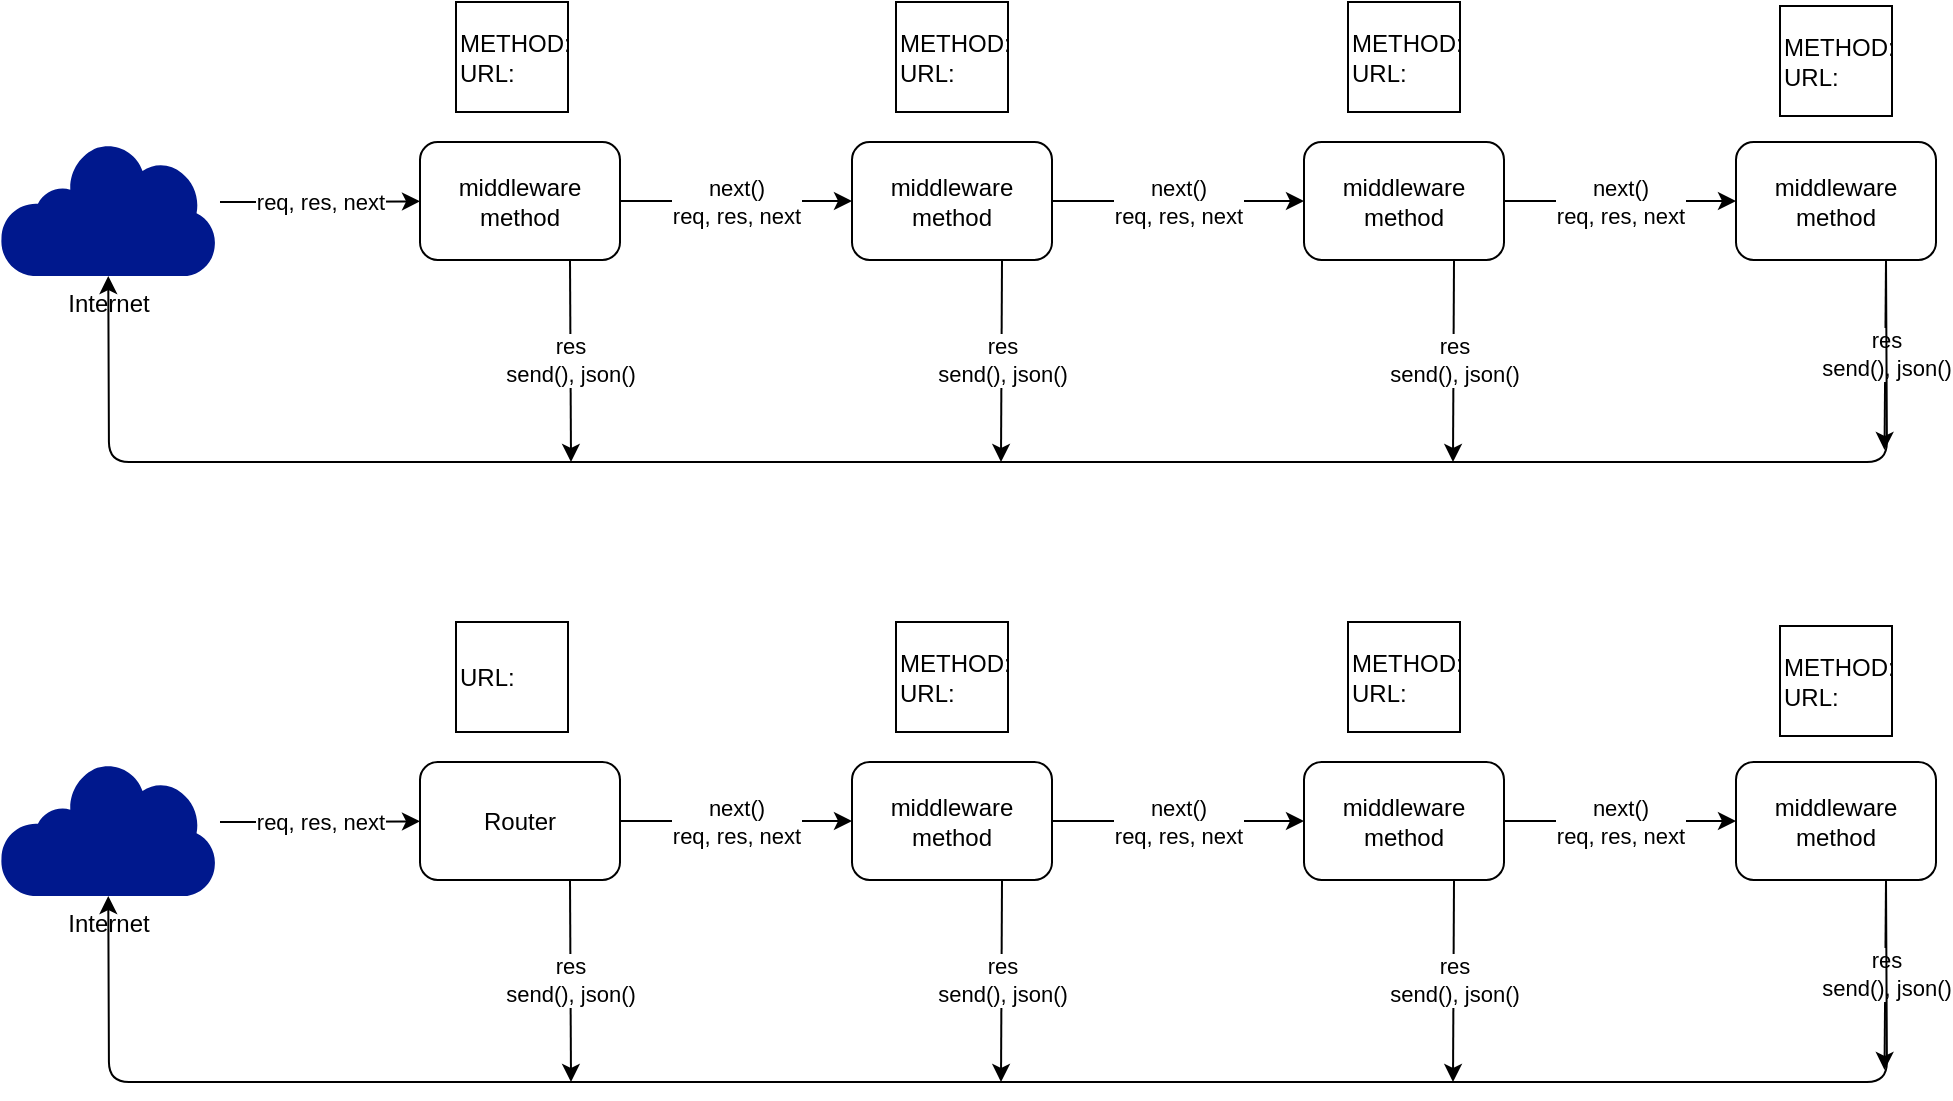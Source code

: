 <mxfile version="12.8.8" type="google" pages="2"><diagram id="xfdPfUZH5vLJ2kTz__Rk" name="Page-1"><mxGraphModel dx="1666" dy="891" grid="1" gridSize="10" guides="1" tooltips="1" connect="1" arrows="1" fold="1" page="1" pageScale="1" pageWidth="1100" pageHeight="850" math="0" shadow="0"><root><mxCell id="0"/><mxCell id="1" parent="0"/><mxCell id="VAZJaYTLyo-TRb7evhht-1" value="req, res, next" style="endArrow=classic;html=1;" parent="1" target="VAZJaYTLyo-TRb7evhht-2" edge="1"><mxGeometry width="50" height="50" relative="1" as="geometry"><mxPoint x="176" y="160" as="sourcePoint"/><mxPoint x="256" y="160" as="targetPoint"/></mxGeometry></mxCell><mxCell id="VAZJaYTLyo-TRb7evhht-4" value="next()&lt;br&gt;req, res, next" style="edgeStyle=orthogonalEdgeStyle;rounded=0;orthogonalLoop=1;jettySize=auto;html=1;" parent="1" source="VAZJaYTLyo-TRb7evhht-2" target="VAZJaYTLyo-TRb7evhht-3" edge="1"><mxGeometry relative="1" as="geometry"/></mxCell><mxCell id="VAZJaYTLyo-TRb7evhht-2" value="middleware&lt;br&gt;method" style="rounded=1;whiteSpace=wrap;html=1;" parent="1" vertex="1"><mxGeometry x="276" y="130" width="100" height="59" as="geometry"/></mxCell><mxCell id="VAZJaYTLyo-TRb7evhht-6" value="next()&lt;br&gt;req, res, next" style="edgeStyle=orthogonalEdgeStyle;rounded=0;orthogonalLoop=1;jettySize=auto;html=1;" parent="1" source="VAZJaYTLyo-TRb7evhht-3" target="VAZJaYTLyo-TRb7evhht-5" edge="1"><mxGeometry relative="1" as="geometry"/></mxCell><mxCell id="VAZJaYTLyo-TRb7evhht-3" value="middleware&lt;br&gt;method" style="rounded=1;whiteSpace=wrap;html=1;" parent="1" vertex="1"><mxGeometry x="492" y="130" width="100" height="59" as="geometry"/></mxCell><mxCell id="VAZJaYTLyo-TRb7evhht-8" value="next()&lt;br&gt;req, res, next" style="edgeStyle=orthogonalEdgeStyle;rounded=0;orthogonalLoop=1;jettySize=auto;html=1;" parent="1" source="VAZJaYTLyo-TRb7evhht-5" target="VAZJaYTLyo-TRb7evhht-7" edge="1"><mxGeometry relative="1" as="geometry"/></mxCell><mxCell id="VAZJaYTLyo-TRb7evhht-5" value="middleware&lt;br&gt;method" style="rounded=1;whiteSpace=wrap;html=1;" parent="1" vertex="1"><mxGeometry x="718" y="130" width="100" height="59" as="geometry"/></mxCell><mxCell id="VAZJaYTLyo-TRb7evhht-7" value="middleware&lt;br&gt;method" style="rounded=1;whiteSpace=wrap;html=1;" parent="1" vertex="1"><mxGeometry x="934" y="130" width="100" height="59" as="geometry"/></mxCell><mxCell id="VAZJaYTLyo-TRb7evhht-10" value="res&lt;br&gt;send(), json()" style="endArrow=classic;html=1;exitX=0.75;exitY=1;exitDx=0;exitDy=0;" parent="1" source="VAZJaYTLyo-TRb7evhht-2" edge="1"><mxGeometry width="50" height="50" relative="1" as="geometry"><mxPoint x="166" y="260" as="sourcePoint"/><mxPoint x="351.5" y="290" as="targetPoint"/></mxGeometry></mxCell><mxCell id="VAZJaYTLyo-TRb7evhht-11" value="res&lt;br&gt;send(), json()" style="endArrow=classic;html=1;exitX=0.75;exitY=1;exitDx=0;exitDy=0;" parent="1" source="VAZJaYTLyo-TRb7evhht-3" edge="1"><mxGeometry width="50" height="50" relative="1" as="geometry"><mxPoint x="361" y="200" as="sourcePoint"/><mxPoint x="566.5" y="290" as="targetPoint"/></mxGeometry></mxCell><mxCell id="VAZJaYTLyo-TRb7evhht-12" value="res&lt;br&gt;send(), json()" style="endArrow=classic;html=1;exitX=0.75;exitY=1;exitDx=0;exitDy=0;" parent="1" source="VAZJaYTLyo-TRb7evhht-5" edge="1"><mxGeometry width="50" height="50" relative="1" as="geometry"><mxPoint x="371" y="210" as="sourcePoint"/><mxPoint x="792.5" y="290" as="targetPoint"/></mxGeometry></mxCell><mxCell id="VAZJaYTLyo-TRb7evhht-13" value="res&lt;br&gt;send(), json()" style="endArrow=classic;html=1;exitX=0.75;exitY=1;exitDx=0;exitDy=0;" parent="1" source="VAZJaYTLyo-TRb7evhht-7" edge="1"><mxGeometry width="50" height="50" relative="1" as="geometry"><mxPoint x="381" y="220" as="sourcePoint"/><mxPoint x="1008.266" y="284" as="targetPoint"/></mxGeometry></mxCell><mxCell id="7LSt0xG8JGpei_P14OA7-5" value="Internet" style="shadow=0;dashed=0;html=1;strokeColor=none;shape=mxgraph.mscae.enterprise.internet;fillColor=#00188D;align=center;labelPosition=center;verticalLabelPosition=bottom;verticalAlign=top;" parent="1" vertex="1"><mxGeometry x="66" y="130.0" width="108" height="67" as="geometry"/></mxCell><mxCell id="mTvhhc63JlK8sjDjgllF-1" value="METHOD:&lt;br&gt;URL:" style="whiteSpace=wrap;html=1;aspect=fixed;align=left;" parent="1" vertex="1"><mxGeometry x="294" y="60" width="56" height="55" as="geometry"/></mxCell><mxCell id="mTvhhc63JlK8sjDjgllF-2" value="METHOD:&lt;br&gt;URL:" style="whiteSpace=wrap;html=1;aspect=fixed;align=left;" parent="1" vertex="1"><mxGeometry x="514" y="60" width="56" height="55" as="geometry"/></mxCell><mxCell id="mTvhhc63JlK8sjDjgllF-3" value="METHOD:&lt;br&gt;URL:" style="whiteSpace=wrap;html=1;aspect=fixed;align=left;" parent="1" vertex="1"><mxGeometry x="740" y="60" width="56" height="55" as="geometry"/></mxCell><mxCell id="mTvhhc63JlK8sjDjgllF-4" value="METHOD:&lt;br&gt;URL:" style="whiteSpace=wrap;html=1;aspect=fixed;align=left;" parent="1" vertex="1"><mxGeometry x="956" y="62" width="56" height="55" as="geometry"/></mxCell><mxCell id="nFWLGI8USRD-Fi9ta-_A-1" value="" style="endArrow=classic;html=1;exitX=0.75;exitY=1;exitDx=0;exitDy=0;" parent="1" source="VAZJaYTLyo-TRb7evhht-7" target="7LSt0xG8JGpei_P14OA7-5" edge="1"><mxGeometry width="50" height="50" relative="1" as="geometry"><mxPoint x="1012.5" y="280" as="sourcePoint"/><mxPoint x="142.5" y="390" as="targetPoint"/><Array as="points"><mxPoint x="1009.5" y="290"/><mxPoint x="120.5" y="290"/></Array></mxGeometry></mxCell><mxCell id="a7GYGJ2djlalggjTifqG-1" value="req, res, next" style="endArrow=classic;html=1;" edge="1" parent="1" target="a7GYGJ2djlalggjTifqG-3"><mxGeometry width="50" height="50" relative="1" as="geometry"><mxPoint x="176" y="470" as="sourcePoint"/><mxPoint x="256" y="470" as="targetPoint"/></mxGeometry></mxCell><mxCell id="a7GYGJ2djlalggjTifqG-2" value="next()&lt;br&gt;req, res, next" style="edgeStyle=orthogonalEdgeStyle;rounded=0;orthogonalLoop=1;jettySize=auto;html=1;" edge="1" parent="1" source="a7GYGJ2djlalggjTifqG-3" target="a7GYGJ2djlalggjTifqG-5"><mxGeometry relative="1" as="geometry"/></mxCell><mxCell id="a7GYGJ2djlalggjTifqG-3" value="Router" style="rounded=1;whiteSpace=wrap;html=1;" vertex="1" parent="1"><mxGeometry x="276" y="440" width="100" height="59" as="geometry"/></mxCell><mxCell id="a7GYGJ2djlalggjTifqG-4" value="next()&lt;br&gt;req, res, next" style="edgeStyle=orthogonalEdgeStyle;rounded=0;orthogonalLoop=1;jettySize=auto;html=1;" edge="1" parent="1" source="a7GYGJ2djlalggjTifqG-5" target="a7GYGJ2djlalggjTifqG-7"><mxGeometry relative="1" as="geometry"/></mxCell><mxCell id="a7GYGJ2djlalggjTifqG-5" value="middleware&lt;br&gt;method" style="rounded=1;whiteSpace=wrap;html=1;" vertex="1" parent="1"><mxGeometry x="492" y="440" width="100" height="59" as="geometry"/></mxCell><mxCell id="a7GYGJ2djlalggjTifqG-6" value="next()&lt;br&gt;req, res, next" style="edgeStyle=orthogonalEdgeStyle;rounded=0;orthogonalLoop=1;jettySize=auto;html=1;" edge="1" parent="1" source="a7GYGJ2djlalggjTifqG-7" target="a7GYGJ2djlalggjTifqG-8"><mxGeometry relative="1" as="geometry"/></mxCell><mxCell id="a7GYGJ2djlalggjTifqG-7" value="middleware&lt;br&gt;method" style="rounded=1;whiteSpace=wrap;html=1;" vertex="1" parent="1"><mxGeometry x="718" y="440" width="100" height="59" as="geometry"/></mxCell><mxCell id="a7GYGJ2djlalggjTifqG-8" value="middleware&lt;br&gt;method" style="rounded=1;whiteSpace=wrap;html=1;" vertex="1" parent="1"><mxGeometry x="934" y="440" width="100" height="59" as="geometry"/></mxCell><mxCell id="a7GYGJ2djlalggjTifqG-9" value="res&lt;br&gt;send(), json()" style="endArrow=classic;html=1;exitX=0.75;exitY=1;exitDx=0;exitDy=0;" edge="1" parent="1" source="a7GYGJ2djlalggjTifqG-3"><mxGeometry width="50" height="50" relative="1" as="geometry"><mxPoint x="166" y="570" as="sourcePoint"/><mxPoint x="351.5" y="600" as="targetPoint"/></mxGeometry></mxCell><mxCell id="a7GYGJ2djlalggjTifqG-10" value="res&lt;br&gt;send(), json()" style="endArrow=classic;html=1;exitX=0.75;exitY=1;exitDx=0;exitDy=0;" edge="1" parent="1" source="a7GYGJ2djlalggjTifqG-5"><mxGeometry width="50" height="50" relative="1" as="geometry"><mxPoint x="361" y="510" as="sourcePoint"/><mxPoint x="566.5" y="600" as="targetPoint"/></mxGeometry></mxCell><mxCell id="a7GYGJ2djlalggjTifqG-11" value="res&lt;br&gt;send(), json()" style="endArrow=classic;html=1;exitX=0.75;exitY=1;exitDx=0;exitDy=0;" edge="1" parent="1" source="a7GYGJ2djlalggjTifqG-7"><mxGeometry width="50" height="50" relative="1" as="geometry"><mxPoint x="371" y="520" as="sourcePoint"/><mxPoint x="792.5" y="600" as="targetPoint"/></mxGeometry></mxCell><mxCell id="a7GYGJ2djlalggjTifqG-12" value="res&lt;br&gt;send(), json()" style="endArrow=classic;html=1;exitX=0.75;exitY=1;exitDx=0;exitDy=0;" edge="1" parent="1" source="a7GYGJ2djlalggjTifqG-8"><mxGeometry width="50" height="50" relative="1" as="geometry"><mxPoint x="381" y="530" as="sourcePoint"/><mxPoint x="1008.266" y="594" as="targetPoint"/></mxGeometry></mxCell><mxCell id="a7GYGJ2djlalggjTifqG-13" value="Internet" style="shadow=0;dashed=0;html=1;strokeColor=none;shape=mxgraph.mscae.enterprise.internet;fillColor=#00188D;align=center;labelPosition=center;verticalLabelPosition=bottom;verticalAlign=top;" vertex="1" parent="1"><mxGeometry x="66" y="440.0" width="108" height="67" as="geometry"/></mxCell><mxCell id="a7GYGJ2djlalggjTifqG-14" value="URL:" style="whiteSpace=wrap;html=1;aspect=fixed;align=left;" vertex="1" parent="1"><mxGeometry x="294" y="370" width="56" height="55" as="geometry"/></mxCell><mxCell id="a7GYGJ2djlalggjTifqG-15" value="METHOD:&lt;br&gt;URL:" style="whiteSpace=wrap;html=1;aspect=fixed;align=left;" vertex="1" parent="1"><mxGeometry x="514" y="370" width="56" height="55" as="geometry"/></mxCell><mxCell id="a7GYGJ2djlalggjTifqG-16" value="METHOD:&lt;br&gt;URL:" style="whiteSpace=wrap;html=1;aspect=fixed;align=left;" vertex="1" parent="1"><mxGeometry x="740" y="370" width="56" height="55" as="geometry"/></mxCell><mxCell id="a7GYGJ2djlalggjTifqG-17" value="METHOD:&lt;br&gt;URL:" style="whiteSpace=wrap;html=1;aspect=fixed;align=left;" vertex="1" parent="1"><mxGeometry x="956" y="372" width="56" height="55" as="geometry"/></mxCell><mxCell id="a7GYGJ2djlalggjTifqG-18" value="" style="endArrow=classic;html=1;exitX=0.75;exitY=1;exitDx=0;exitDy=0;" edge="1" parent="1" source="a7GYGJ2djlalggjTifqG-8" target="a7GYGJ2djlalggjTifqG-13"><mxGeometry width="50" height="50" relative="1" as="geometry"><mxPoint x="1012.5" y="590" as="sourcePoint"/><mxPoint x="142.5" y="700" as="targetPoint"/><Array as="points"><mxPoint x="1009.5" y="600"/><mxPoint x="120.5" y="600"/></Array></mxGeometry></mxCell></root></mxGraphModel></diagram><diagram id="xGGUFbsOLoyS068tVTB8" name="Page-2"><mxGraphModel dx="1329" dy="725" grid="1" gridSize="10" guides="1" tooltips="1" connect="1" arrows="1" fold="1" page="1" pageScale="1" pageWidth="1100" pageHeight="850" math="0" shadow="0"><root><mxCell id="WpvXGuL6eG4n0Ecaszn3-0"/><mxCell id="WpvXGuL6eG4n0Ecaszn3-1" parent="WpvXGuL6eG4n0Ecaszn3-0"/><mxCell id="KsUBee0An4PpvsD4i31I-0" value="req, res, next" style="endArrow=classic;html=1;" edge="1" parent="WpvXGuL6eG4n0Ecaszn3-1" target="KsUBee0An4PpvsD4i31I-2"><mxGeometry width="50" height="50" relative="1" as="geometry"><mxPoint x="170" y="320" as="sourcePoint"/><mxPoint x="250" y="320" as="targetPoint"/></mxGeometry></mxCell><mxCell id="KsUBee0An4PpvsD4i31I-1" value="next()&lt;br&gt;req, res, next" style="edgeStyle=orthogonalEdgeStyle;rounded=0;orthogonalLoop=1;jettySize=auto;html=1;" edge="1" parent="WpvXGuL6eG4n0Ecaszn3-1" source="KsUBee0An4PpvsD4i31I-2" target="KsUBee0An4PpvsD4i31I-4"><mxGeometry relative="1" as="geometry"/></mxCell><mxCell id="KsUBee0An4PpvsD4i31I-2" value="middleware&lt;br&gt;method" style="rounded=1;whiteSpace=wrap;html=1;" vertex="1" parent="WpvXGuL6eG4n0Ecaszn3-1"><mxGeometry x="270" y="290" width="100" height="60" as="geometry"/></mxCell><mxCell id="KsUBee0An4PpvsD4i31I-3" value="next()&lt;br&gt;req, res, next" style="edgeStyle=orthogonalEdgeStyle;rounded=0;orthogonalLoop=1;jettySize=auto;html=1;" edge="1" parent="WpvXGuL6eG4n0Ecaszn3-1" source="KsUBee0An4PpvsD4i31I-4" target="KsUBee0An4PpvsD4i31I-6"><mxGeometry relative="1" as="geometry"/></mxCell><mxCell id="KsUBee0An4PpvsD4i31I-4" value="middleware&lt;br&gt;method" style="rounded=1;whiteSpace=wrap;html=1;" vertex="1" parent="WpvXGuL6eG4n0Ecaszn3-1"><mxGeometry x="486" y="290" width="100" height="60" as="geometry"/></mxCell><mxCell id="KsUBee0An4PpvsD4i31I-5" value="next()&lt;br&gt;req, res, next" style="edgeStyle=orthogonalEdgeStyle;rounded=0;orthogonalLoop=1;jettySize=auto;html=1;" edge="1" parent="WpvXGuL6eG4n0Ecaszn3-1" source="KsUBee0An4PpvsD4i31I-6" target="KsUBee0An4PpvsD4i31I-7"><mxGeometry relative="1" as="geometry"/></mxCell><mxCell id="KsUBee0An4PpvsD4i31I-6" value="middleware&lt;br&gt;ERROR method" style="rounded=1;whiteSpace=wrap;html=1;" vertex="1" parent="WpvXGuL6eG4n0Ecaszn3-1"><mxGeometry x="712" y="290" width="100" height="60" as="geometry"/></mxCell><mxCell id="KsUBee0An4PpvsD4i31I-7" value="middleware&lt;br&gt;method" style="rounded=1;whiteSpace=wrap;html=1;" vertex="1" parent="WpvXGuL6eG4n0Ecaszn3-1"><mxGeometry x="928" y="290" width="100" height="60" as="geometry"/></mxCell><mxCell id="KsUBee0An4PpvsD4i31I-8" value="res&lt;br&gt;send(), json()" style="endArrow=classic;html=1;exitX=0.75;exitY=1;exitDx=0;exitDy=0;" edge="1" parent="WpvXGuL6eG4n0Ecaszn3-1" source="KsUBee0An4PpvsD4i31I-2"><mxGeometry width="50" height="50" relative="1" as="geometry"><mxPoint x="160" y="420" as="sourcePoint"/><mxPoint x="345" y="440" as="targetPoint"/></mxGeometry></mxCell><mxCell id="KsUBee0An4PpvsD4i31I-9" value="res&lt;br&gt;send(), json()" style="endArrow=classic;html=1;exitX=0.75;exitY=1;exitDx=0;exitDy=0;" edge="1" parent="WpvXGuL6eG4n0Ecaszn3-1" source="KsUBee0An4PpvsD4i31I-4" target="KsUBee0An4PpvsD4i31I-13"><mxGeometry width="50" height="50" relative="1" as="geometry"><mxPoint x="355" y="360" as="sourcePoint"/><mxPoint x="525" y="440" as="targetPoint"/></mxGeometry></mxCell><mxCell id="KsUBee0An4PpvsD4i31I-10" value="res&lt;br&gt;send(), json()" style="endArrow=classic;html=1;exitX=0.75;exitY=1;exitDx=0;exitDy=0;" edge="1" parent="WpvXGuL6eG4n0Ecaszn3-1" source="KsUBee0An4PpvsD4i31I-6" target="KsUBee0An4PpvsD4i31I-14"><mxGeometry width="50" height="50" relative="1" as="geometry"><mxPoint x="365" y="370" as="sourcePoint"/><mxPoint x="705" y="440" as="targetPoint"/></mxGeometry></mxCell><mxCell id="KsUBee0An4PpvsD4i31I-11" value="res&lt;br&gt;send(), json()" style="endArrow=classic;html=1;exitX=0.75;exitY=1;exitDx=0;exitDy=0;" edge="1" parent="WpvXGuL6eG4n0Ecaszn3-1" source="KsUBee0An4PpvsD4i31I-7" target="KsUBee0An4PpvsD4i31I-15"><mxGeometry width="50" height="50" relative="1" as="geometry"><mxPoint x="375" y="380" as="sourcePoint"/><mxPoint x="885" y="440" as="targetPoint"/></mxGeometry></mxCell><mxCell id="KsUBee0An4PpvsD4i31I-12" value="Internet" style="shadow=0;dashed=0;html=1;strokeColor=none;shape=mxgraph.mscae.enterprise.internet;fillColor=#00188D;align=center;labelPosition=center;verticalLabelPosition=bottom;verticalAlign=top;" vertex="1" parent="WpvXGuL6eG4n0Ecaszn3-1"><mxGeometry x="290" y="444.0" width="108" height="68" as="geometry"/></mxCell><mxCell id="KsUBee0An4PpvsD4i31I-13" value="Internet" style="shadow=0;dashed=0;html=1;strokeColor=none;shape=mxgraph.mscae.enterprise.internet;fillColor=#00188D;align=center;labelPosition=center;verticalLabelPosition=bottom;verticalAlign=top;" vertex="1" parent="WpvXGuL6eG4n0Ecaszn3-1"><mxGeometry x="506" y="444.0" width="108" height="68" as="geometry"/></mxCell><mxCell id="KsUBee0An4PpvsD4i31I-14" value="Internet" style="shadow=0;dashed=0;html=1;strokeColor=none;shape=mxgraph.mscae.enterprise.internet;fillColor=#00188D;align=center;labelPosition=center;verticalLabelPosition=bottom;verticalAlign=top;" vertex="1" parent="WpvXGuL6eG4n0Ecaszn3-1"><mxGeometry x="732" y="444.0" width="108" height="68" as="geometry"/></mxCell><mxCell id="KsUBee0An4PpvsD4i31I-15" value="Internet" style="shadow=0;dashed=0;html=1;strokeColor=none;shape=mxgraph.mscae.enterprise.internet;fillColor=#00188D;align=center;labelPosition=center;verticalLabelPosition=bottom;verticalAlign=top;" vertex="1" parent="WpvXGuL6eG4n0Ecaszn3-1"><mxGeometry x="948" y="444.0" width="108" height="68" as="geometry"/></mxCell><mxCell id="KsUBee0An4PpvsD4i31I-16" value="Internet" style="shadow=0;dashed=0;html=1;strokeColor=none;shape=mxgraph.mscae.enterprise.internet;fillColor=#00188D;align=center;labelPosition=center;verticalLabelPosition=bottom;verticalAlign=top;" vertex="1" parent="WpvXGuL6eG4n0Ecaszn3-1"><mxGeometry x="60" y="290.0" width="108" height="68" as="geometry"/></mxCell><mxCell id="R6qIgAeARZU4BfMvla32-0" value="METHOD:&lt;br&gt;URL:&lt;br&gt;Error?" style="whiteSpace=wrap;html=1;aspect=fixed;align=left;" vertex="1" parent="WpvXGuL6eG4n0Ecaszn3-1"><mxGeometry x="292.5" y="223" width="56" height="56" as="geometry"/></mxCell><mxCell id="R6qIgAeARZU4BfMvla32-1" value="METHOD:&lt;br&gt;URL:&lt;br&gt;Error?" style="whiteSpace=wrap;html=1;aspect=fixed;align=left;" vertex="1" parent="WpvXGuL6eG4n0Ecaszn3-1"><mxGeometry x="512.5" y="223" width="56" height="56" as="geometry"/></mxCell><mxCell id="R6qIgAeARZU4BfMvla32-2" value="METHOD:&lt;br&gt;URL:&lt;br&gt;Error?" style="whiteSpace=wrap;html=1;aspect=fixed;align=left;" vertex="1" parent="WpvXGuL6eG4n0Ecaszn3-1"><mxGeometry x="738.5" y="223" width="56" height="56" as="geometry"/></mxCell><mxCell id="R6qIgAeARZU4BfMvla32-3" value="METHOD:&lt;br&gt;URL:&lt;br&gt;Error?" style="whiteSpace=wrap;html=1;aspect=fixed;align=left;" vertex="1" parent="WpvXGuL6eG4n0Ecaszn3-1"><mxGeometry x="954.5" y="225" width="56" height="56" as="geometry"/></mxCell></root></mxGraphModel></diagram></mxfile>